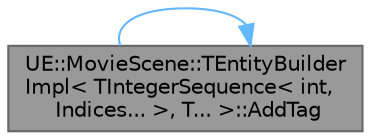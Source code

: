 digraph "UE::MovieScene::TEntityBuilderImpl&lt; TIntegerSequence&lt; int, Indices... &gt;, T... &gt;::AddTag"
{
 // INTERACTIVE_SVG=YES
 // LATEX_PDF_SIZE
  bgcolor="transparent";
  edge [fontname=Helvetica,fontsize=10,labelfontname=Helvetica,labelfontsize=10];
  node [fontname=Helvetica,fontsize=10,shape=box,height=0.2,width=0.4];
  rankdir="RL";
  Node1 [id="Node000001",label="UE::MovieScene::TEntityBuilder\lImpl\< TIntegerSequence\< int,\l Indices... \>, T... \>::AddTag",height=0.2,width=0.4,color="gray40", fillcolor="grey60", style="filled", fontcolor="black",tooltip="Add the specified tag to the entity."];
  Node1 -> Node1 [id="edge1_Node000001_Node000001",dir="back",color="steelblue1",style="solid",tooltip=" "];
}
